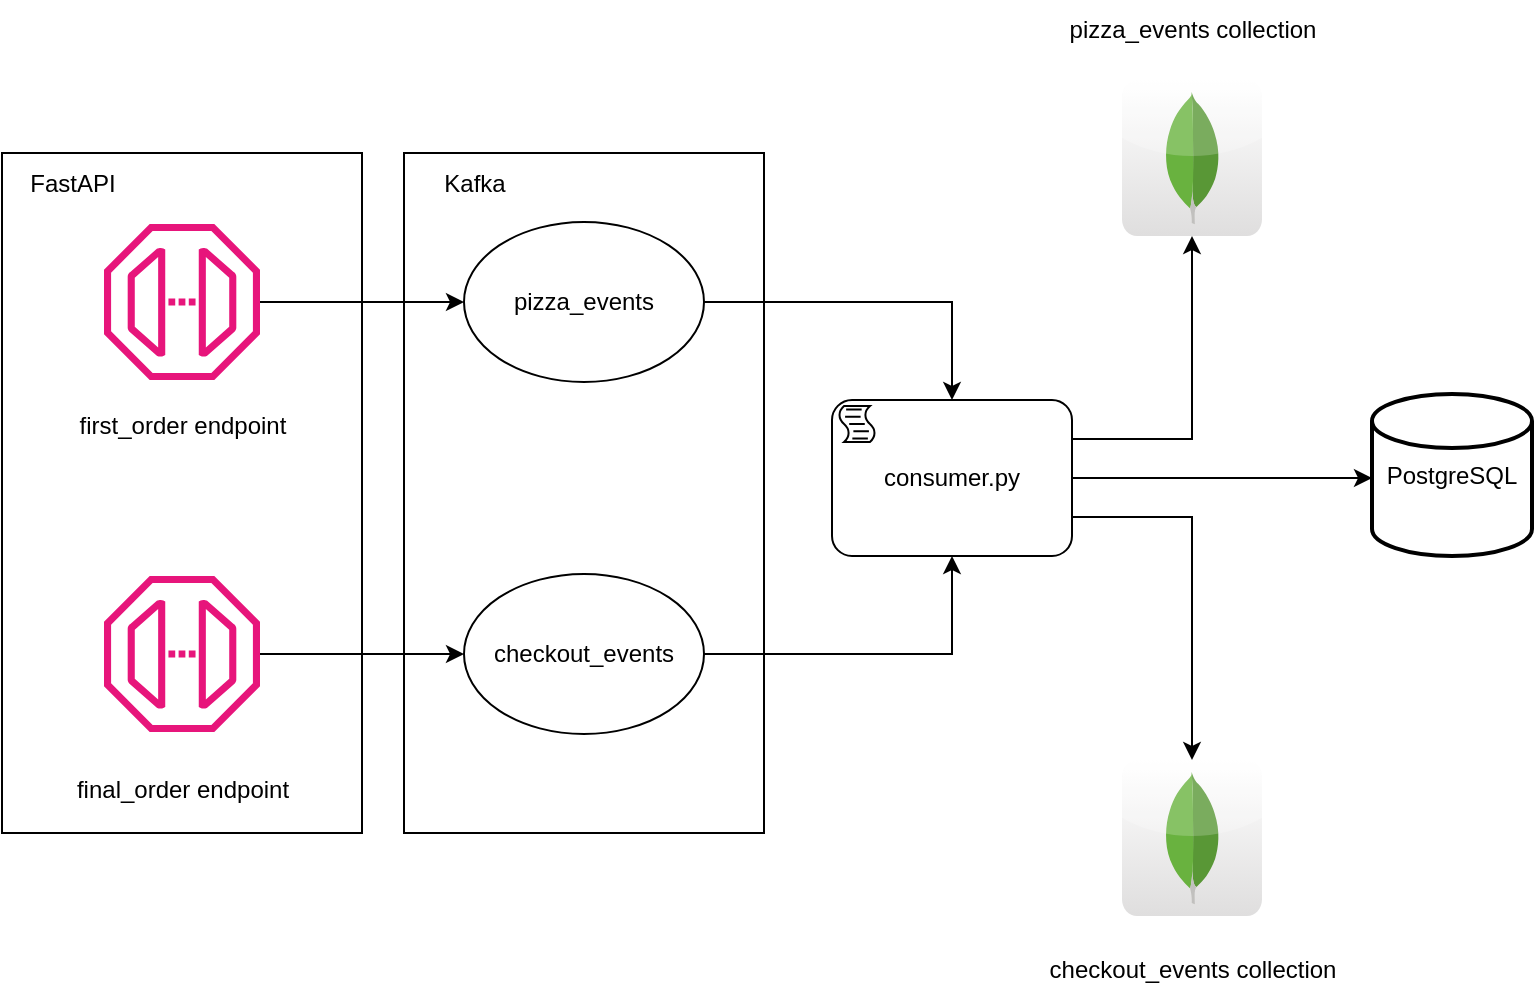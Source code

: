 <mxfile version="24.7.7">
  <diagram name="Page-1" id="OcTNQJEHIB_H8qVpvJLd">
    <mxGraphModel dx="1050" dy="653" grid="1" gridSize="10" guides="1" tooltips="1" connect="1" arrows="1" fold="1" page="1" pageScale="1" pageWidth="850" pageHeight="1100" math="0" shadow="0">
      <root>
        <mxCell id="0" />
        <mxCell id="1" parent="0" />
        <mxCell id="f_wLszosIwucmYi2b6Wq-27" value="" style="rounded=0;whiteSpace=wrap;html=1;" vertex="1" parent="1">
          <mxGeometry x="246" y="156.5" width="180" height="340" as="geometry" />
        </mxCell>
        <mxCell id="f_wLszosIwucmYi2b6Wq-22" value="" style="rounded=0;whiteSpace=wrap;html=1;" vertex="1" parent="1">
          <mxGeometry x="45" y="156.5" width="180" height="340" as="geometry" />
        </mxCell>
        <mxCell id="f_wLszosIwucmYi2b6Wq-18" style="edgeStyle=orthogonalEdgeStyle;rounded=0;orthogonalLoop=1;jettySize=auto;html=1;entryX=0.5;entryY=0;entryDx=0;entryDy=0;entryPerimeter=0;" edge="1" parent="1" source="f_wLszosIwucmYi2b6Wq-2" target="f_wLszosIwucmYi2b6Wq-21">
          <mxGeometry relative="1" as="geometry" />
        </mxCell>
        <mxCell id="f_wLszosIwucmYi2b6Wq-2" value="pizza_events" style="ellipse;whiteSpace=wrap;html=1;" vertex="1" parent="1">
          <mxGeometry x="276" y="191" width="120" height="80" as="geometry" />
        </mxCell>
        <mxCell id="f_wLszosIwucmYi2b6Wq-17" style="edgeStyle=orthogonalEdgeStyle;rounded=0;orthogonalLoop=1;jettySize=auto;html=1;entryX=0.5;entryY=1;entryDx=0;entryDy=0;entryPerimeter=0;" edge="1" parent="1" source="f_wLszosIwucmYi2b6Wq-3" target="f_wLszosIwucmYi2b6Wq-21">
          <mxGeometry relative="1" as="geometry" />
        </mxCell>
        <mxCell id="f_wLszosIwucmYi2b6Wq-3" value="checkout_events" style="ellipse;whiteSpace=wrap;html=1;" vertex="1" parent="1">
          <mxGeometry x="276" y="367" width="120" height="80" as="geometry" />
        </mxCell>
        <mxCell id="f_wLszosIwucmYi2b6Wq-5" value="FastAPI" style="text;html=1;align=center;verticalAlign=middle;resizable=0;points=[];autosize=1;strokeColor=none;fillColor=none;" vertex="1" parent="1">
          <mxGeometry x="45" y="156.5" width="70" height="30" as="geometry" />
        </mxCell>
        <mxCell id="f_wLszosIwucmYi2b6Wq-12" style="edgeStyle=orthogonalEdgeStyle;rounded=0;orthogonalLoop=1;jettySize=auto;html=1;entryX=0;entryY=0.5;entryDx=0;entryDy=0;" edge="1" parent="1" source="f_wLszosIwucmYi2b6Wq-6" target="f_wLszosIwucmYi2b6Wq-2">
          <mxGeometry relative="1" as="geometry" />
        </mxCell>
        <mxCell id="f_wLszosIwucmYi2b6Wq-6" value="" style="sketch=0;outlineConnect=0;fontColor=#232F3E;gradientColor=none;fillColor=#E7157B;strokeColor=none;dashed=0;verticalLabelPosition=bottom;verticalAlign=top;align=center;html=1;fontSize=12;fontStyle=0;aspect=fixed;pointerEvents=1;shape=mxgraph.aws4.endpoint;" vertex="1" parent="1">
          <mxGeometry x="96" y="192" width="78" height="78" as="geometry" />
        </mxCell>
        <mxCell id="f_wLszosIwucmYi2b6Wq-13" style="edgeStyle=orthogonalEdgeStyle;rounded=0;orthogonalLoop=1;jettySize=auto;html=1;entryX=0;entryY=0.5;entryDx=0;entryDy=0;" edge="1" parent="1" source="f_wLszosIwucmYi2b6Wq-7" target="f_wLszosIwucmYi2b6Wq-3">
          <mxGeometry relative="1" as="geometry" />
        </mxCell>
        <mxCell id="f_wLszosIwucmYi2b6Wq-7" value="" style="sketch=0;outlineConnect=0;fontColor=#232F3E;gradientColor=none;fillColor=#E7157B;strokeColor=none;dashed=0;verticalLabelPosition=bottom;verticalAlign=top;align=center;html=1;fontSize=12;fontStyle=0;aspect=fixed;pointerEvents=1;shape=mxgraph.aws4.endpoint;" vertex="1" parent="1">
          <mxGeometry x="96" y="368" width="78" height="78" as="geometry" />
        </mxCell>
        <mxCell id="f_wLszosIwucmYi2b6Wq-9" value="first_order endpoint" style="text;html=1;align=center;verticalAlign=middle;resizable=0;points=[];autosize=1;strokeColor=none;fillColor=none;" vertex="1" parent="1">
          <mxGeometry x="70" y="278" width="130" height="30" as="geometry" />
        </mxCell>
        <mxCell id="f_wLszosIwucmYi2b6Wq-10" value="final_order endpoint" style="text;html=1;align=center;verticalAlign=middle;resizable=0;points=[];autosize=1;strokeColor=none;fillColor=none;" vertex="1" parent="1">
          <mxGeometry x="70" y="460" width="130" height="30" as="geometry" />
        </mxCell>
        <mxCell id="f_wLszosIwucmYi2b6Wq-14" value="" style="dashed=0;outlineConnect=0;html=1;align=center;labelPosition=center;verticalLabelPosition=bottom;verticalAlign=top;shape=mxgraph.webicons.mongodb;gradientColor=#DFDEDE" vertex="1" parent="1">
          <mxGeometry x="605" y="120" width="70" height="78" as="geometry" />
        </mxCell>
        <mxCell id="f_wLszosIwucmYi2b6Wq-16" value="" style="dashed=0;outlineConnect=0;html=1;align=center;labelPosition=center;verticalLabelPosition=bottom;verticalAlign=top;shape=mxgraph.webicons.mongodb;gradientColor=#DFDEDE" vertex="1" parent="1">
          <mxGeometry x="605" y="460" width="70" height="78" as="geometry" />
        </mxCell>
        <mxCell id="f_wLszosIwucmYi2b6Wq-19" value="pizza_events collection" style="text;html=1;align=center;verticalAlign=middle;resizable=0;points=[];autosize=1;strokeColor=none;fillColor=none;" vertex="1" parent="1">
          <mxGeometry x="565" y="80" width="150" height="30" as="geometry" />
        </mxCell>
        <mxCell id="f_wLszosIwucmYi2b6Wq-31" style="edgeStyle=orthogonalEdgeStyle;rounded=0;orthogonalLoop=1;jettySize=auto;html=1;exitX=1;exitY=0.25;exitDx=0;exitDy=0;exitPerimeter=0;" edge="1" parent="1" source="f_wLszosIwucmYi2b6Wq-21" target="f_wLszosIwucmYi2b6Wq-14">
          <mxGeometry relative="1" as="geometry" />
        </mxCell>
        <mxCell id="f_wLszosIwucmYi2b6Wq-32" style="edgeStyle=orthogonalEdgeStyle;rounded=0;orthogonalLoop=1;jettySize=auto;html=1;exitX=1;exitY=0.75;exitDx=0;exitDy=0;exitPerimeter=0;" edge="1" parent="1" source="f_wLszosIwucmYi2b6Wq-21" target="f_wLszosIwucmYi2b6Wq-16">
          <mxGeometry relative="1" as="geometry" />
        </mxCell>
        <mxCell id="f_wLszosIwucmYi2b6Wq-33" style="edgeStyle=orthogonalEdgeStyle;rounded=0;orthogonalLoop=1;jettySize=auto;html=1;" edge="1" parent="1" source="f_wLszosIwucmYi2b6Wq-21">
          <mxGeometry relative="1" as="geometry">
            <mxPoint x="730" y="319" as="targetPoint" />
          </mxGeometry>
        </mxCell>
        <mxCell id="f_wLszosIwucmYi2b6Wq-21" value="consumer.py" style="points=[[0.25,0,0],[0.5,0,0],[0.75,0,0],[1,0.25,0],[1,0.5,0],[1,0.75,0],[0.75,1,0],[0.5,1,0],[0.25,1,0],[0,0.75,0],[0,0.5,0],[0,0.25,0]];shape=mxgraph.bpmn.task;whiteSpace=wrap;rectStyle=rounded;size=10;html=1;container=1;expand=0;collapsible=0;taskMarker=script;" vertex="1" parent="1">
          <mxGeometry x="460" y="280" width="120" height="78" as="geometry" />
        </mxCell>
        <mxCell id="f_wLszosIwucmYi2b6Wq-28" value="Kafka" style="text;html=1;align=center;verticalAlign=middle;resizable=0;points=[];autosize=1;strokeColor=none;fillColor=none;" vertex="1" parent="1">
          <mxGeometry x="256" y="156.5" width="50" height="30" as="geometry" />
        </mxCell>
        <mxCell id="f_wLszosIwucmYi2b6Wq-34" value="PostgreSQL" style="strokeWidth=2;html=1;shape=mxgraph.flowchart.database;whiteSpace=wrap;" vertex="1" parent="1">
          <mxGeometry x="730" y="277" width="80" height="81" as="geometry" />
        </mxCell>
        <mxCell id="f_wLszosIwucmYi2b6Wq-35" value="checkout_events collection" style="text;html=1;align=center;verticalAlign=middle;resizable=0;points=[];autosize=1;strokeColor=none;fillColor=none;" vertex="1" parent="1">
          <mxGeometry x="555" y="550" width="170" height="30" as="geometry" />
        </mxCell>
      </root>
    </mxGraphModel>
  </diagram>
</mxfile>
